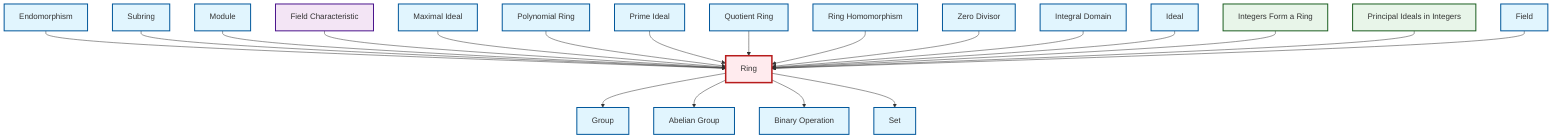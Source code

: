 graph TD
    classDef definition fill:#e1f5fe,stroke:#01579b,stroke-width:2px
    classDef theorem fill:#f3e5f5,stroke:#4a148c,stroke-width:2px
    classDef axiom fill:#fff3e0,stroke:#e65100,stroke-width:2px
    classDef example fill:#e8f5e9,stroke:#1b5e20,stroke-width:2px
    classDef current fill:#ffebee,stroke:#b71c1c,stroke-width:3px
    def-ring["Ring"]:::definition
    def-module["Module"]:::definition
    def-maximal-ideal["Maximal Ideal"]:::definition
    def-binary-operation["Binary Operation"]:::definition
    def-subring["Subring"]:::definition
    def-integral-domain["Integral Domain"]:::definition
    def-quotient-ring["Quotient Ring"]:::definition
    def-endomorphism["Endomorphism"]:::definition
    ex-integers-ring["Integers Form a Ring"]:::example
    def-group["Group"]:::definition
    def-prime-ideal["Prime Ideal"]:::definition
    thm-field-characteristic["Field Characteristic"]:::theorem
    def-set["Set"]:::definition
    ex-principal-ideal["Principal Ideals in Integers"]:::example
    def-zero-divisor["Zero Divisor"]:::definition
    def-polynomial-ring["Polynomial Ring"]:::definition
    def-ideal["Ideal"]:::definition
    def-field["Field"]:::definition
    def-abelian-group["Abelian Group"]:::definition
    def-ring-homomorphism["Ring Homomorphism"]:::definition
    def-ring --> def-group
    def-endomorphism --> def-ring
    def-subring --> def-ring
    def-module --> def-ring
    thm-field-characteristic --> def-ring
    def-ring --> def-abelian-group
    def-ring --> def-binary-operation
    def-maximal-ideal --> def-ring
    def-polynomial-ring --> def-ring
    def-prime-ideal --> def-ring
    def-quotient-ring --> def-ring
    def-ring-homomorphism --> def-ring
    def-zero-divisor --> def-ring
    def-integral-domain --> def-ring
    def-ideal --> def-ring
    ex-integers-ring --> def-ring
    ex-principal-ideal --> def-ring
    def-ring --> def-set
    def-field --> def-ring
    class def-ring current